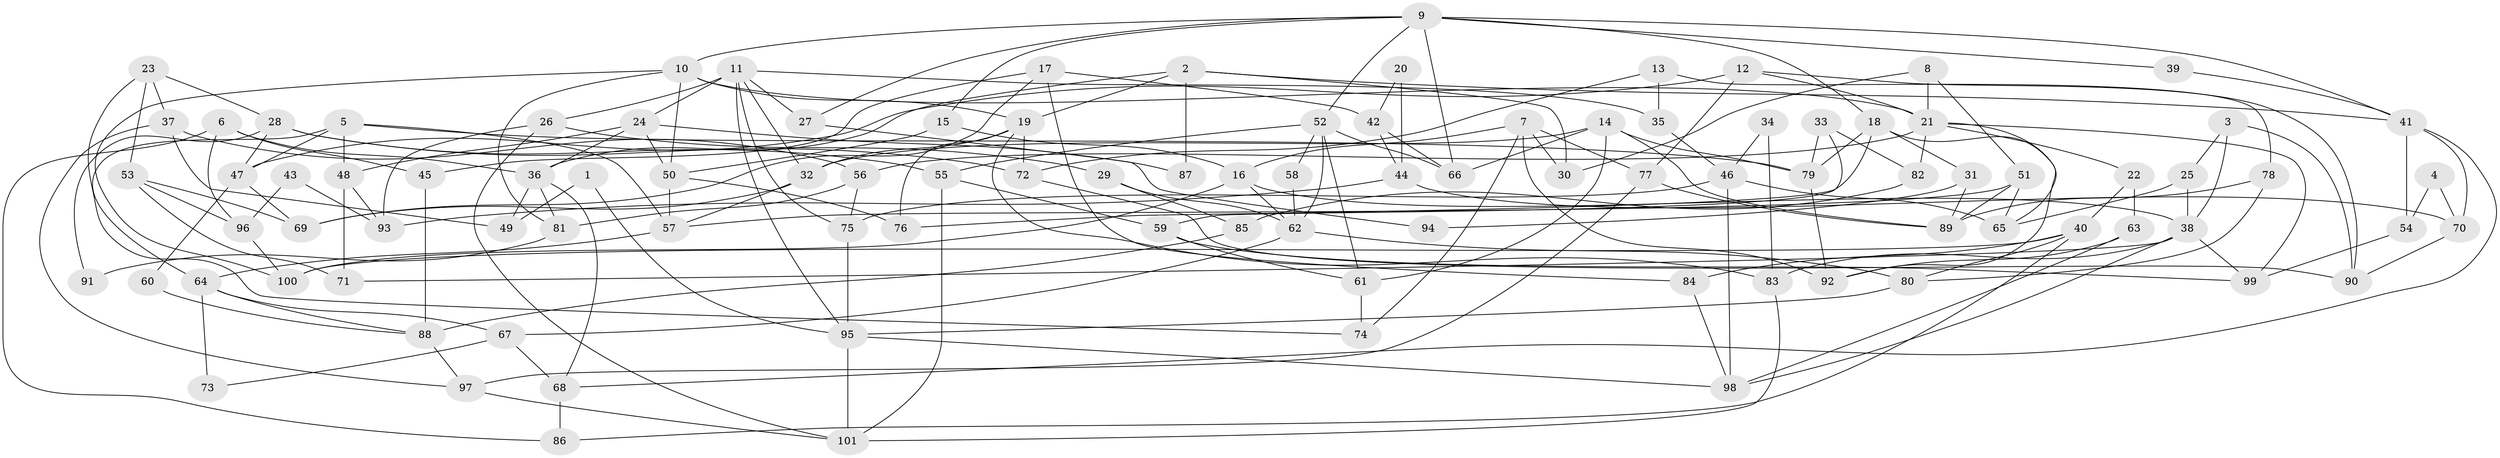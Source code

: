 // Generated by graph-tools (version 1.1) at 2025/50/03/09/25 03:50:13]
// undirected, 101 vertices, 202 edges
graph export_dot {
graph [start="1"]
  node [color=gray90,style=filled];
  1;
  2;
  3;
  4;
  5;
  6;
  7;
  8;
  9;
  10;
  11;
  12;
  13;
  14;
  15;
  16;
  17;
  18;
  19;
  20;
  21;
  22;
  23;
  24;
  25;
  26;
  27;
  28;
  29;
  30;
  31;
  32;
  33;
  34;
  35;
  36;
  37;
  38;
  39;
  40;
  41;
  42;
  43;
  44;
  45;
  46;
  47;
  48;
  49;
  50;
  51;
  52;
  53;
  54;
  55;
  56;
  57;
  58;
  59;
  60;
  61;
  62;
  63;
  64;
  65;
  66;
  67;
  68;
  69;
  70;
  71;
  72;
  73;
  74;
  75;
  76;
  77;
  78;
  79;
  80;
  81;
  82;
  83;
  84;
  85;
  86;
  87;
  88;
  89;
  90;
  91;
  92;
  93;
  94;
  95;
  96;
  97;
  98;
  99;
  100;
  101;
  1 -- 49;
  1 -- 95;
  2 -- 36;
  2 -- 19;
  2 -- 30;
  2 -- 41;
  2 -- 87;
  3 -- 25;
  3 -- 38;
  3 -- 90;
  4 -- 54;
  4 -- 70;
  5 -- 48;
  5 -- 57;
  5 -- 47;
  5 -- 64;
  5 -- 79;
  6 -- 36;
  6 -- 45;
  6 -- 86;
  6 -- 96;
  7 -- 74;
  7 -- 77;
  7 -- 16;
  7 -- 30;
  7 -- 92;
  8 -- 21;
  8 -- 30;
  8 -- 51;
  9 -- 15;
  9 -- 66;
  9 -- 10;
  9 -- 18;
  9 -- 27;
  9 -- 39;
  9 -- 41;
  9 -- 52;
  10 -- 21;
  10 -- 19;
  10 -- 50;
  10 -- 81;
  10 -- 100;
  11 -- 75;
  11 -- 95;
  11 -- 24;
  11 -- 26;
  11 -- 27;
  11 -- 32;
  11 -- 35;
  12 -- 90;
  12 -- 47;
  12 -- 21;
  12 -- 77;
  13 -- 78;
  13 -- 35;
  13 -- 72;
  14 -- 32;
  14 -- 79;
  14 -- 61;
  14 -- 66;
  14 -- 89;
  15 -- 50;
  15 -- 16;
  16 -- 38;
  16 -- 62;
  16 -- 100;
  17 -- 69;
  17 -- 42;
  17 -- 45;
  17 -- 84;
  18 -- 79;
  18 -- 31;
  18 -- 76;
  18 -- 92;
  19 -- 32;
  19 -- 72;
  19 -- 76;
  19 -- 83;
  20 -- 44;
  20 -- 42;
  21 -- 22;
  21 -- 56;
  21 -- 65;
  21 -- 82;
  21 -- 99;
  22 -- 40;
  22 -- 63;
  23 -- 53;
  23 -- 28;
  23 -- 37;
  23 -- 74;
  24 -- 50;
  24 -- 36;
  24 -- 48;
  24 -- 87;
  25 -- 38;
  25 -- 65;
  26 -- 29;
  26 -- 93;
  26 -- 101;
  27 -- 94;
  28 -- 55;
  28 -- 72;
  28 -- 47;
  28 -- 91;
  29 -- 85;
  29 -- 62;
  31 -- 89;
  31 -- 94;
  32 -- 57;
  32 -- 69;
  33 -- 59;
  33 -- 79;
  33 -- 82;
  34 -- 83;
  34 -- 46;
  35 -- 46;
  36 -- 68;
  36 -- 49;
  36 -- 81;
  37 -- 56;
  37 -- 49;
  37 -- 97;
  38 -- 83;
  38 -- 99;
  38 -- 71;
  38 -- 98;
  39 -- 41;
  40 -- 86;
  40 -- 100;
  40 -- 80;
  40 -- 84;
  41 -- 54;
  41 -- 68;
  41 -- 70;
  42 -- 44;
  42 -- 66;
  43 -- 93;
  43 -- 96;
  44 -- 93;
  44 -- 70;
  45 -- 88;
  46 -- 75;
  46 -- 98;
  46 -- 65;
  47 -- 60;
  47 -- 69;
  48 -- 71;
  48 -- 93;
  50 -- 76;
  50 -- 57;
  51 -- 65;
  51 -- 57;
  51 -- 89;
  52 -- 62;
  52 -- 55;
  52 -- 58;
  52 -- 61;
  52 -- 66;
  53 -- 96;
  53 -- 69;
  53 -- 71;
  54 -- 99;
  55 -- 101;
  55 -- 59;
  56 -- 81;
  56 -- 75;
  57 -- 64;
  58 -- 62;
  59 -- 61;
  59 -- 99;
  60 -- 88;
  61 -- 74;
  62 -- 80;
  62 -- 67;
  63 -- 92;
  63 -- 98;
  64 -- 67;
  64 -- 73;
  64 -- 88;
  67 -- 68;
  67 -- 73;
  68 -- 86;
  70 -- 90;
  72 -- 90;
  75 -- 95;
  77 -- 89;
  77 -- 97;
  78 -- 80;
  78 -- 89;
  79 -- 92;
  80 -- 95;
  81 -- 91;
  82 -- 85;
  83 -- 101;
  84 -- 98;
  85 -- 88;
  88 -- 97;
  95 -- 98;
  95 -- 101;
  96 -- 100;
  97 -- 101;
}
